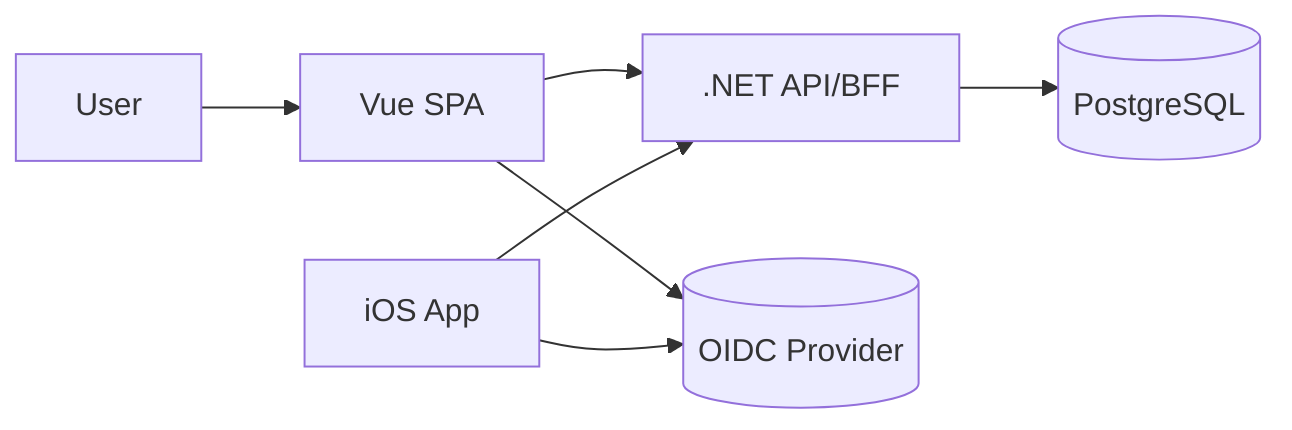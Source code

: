flowchart LR
  user[User] --> web[Vue SPA]
  web --> api[.NET API/BFF]
  api --> db[(PostgreSQL)]
  web --> idp[(OIDC Provider)]
  ios[iOS App] --> idp
  ios --> api